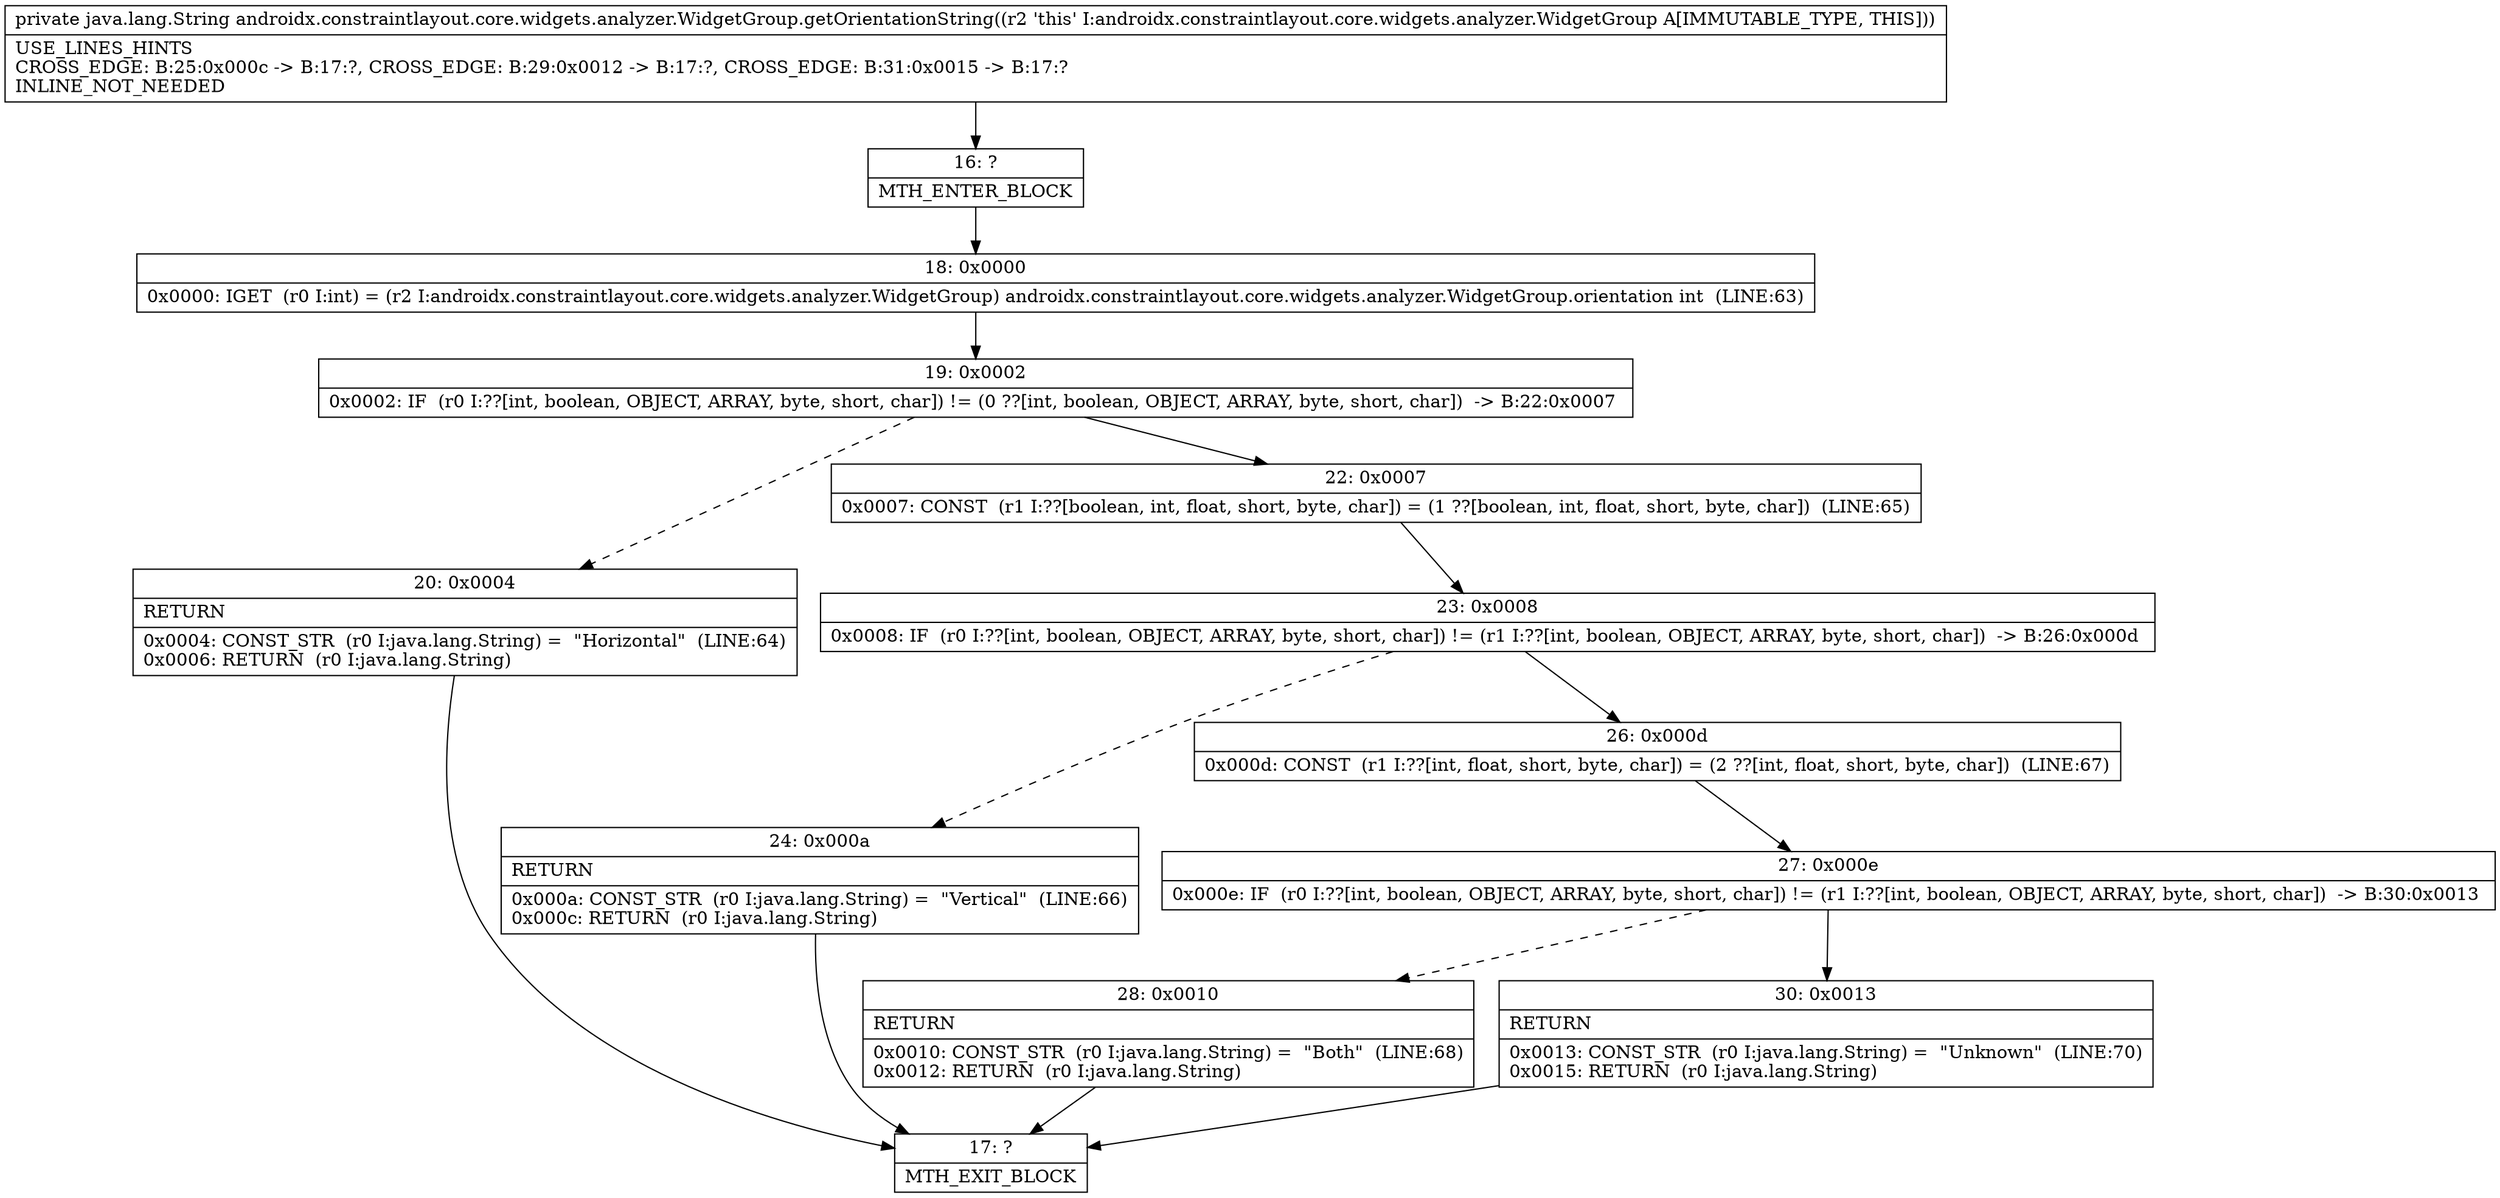 digraph "CFG forandroidx.constraintlayout.core.widgets.analyzer.WidgetGroup.getOrientationString()Ljava\/lang\/String;" {
Node_16 [shape=record,label="{16\:\ ?|MTH_ENTER_BLOCK\l}"];
Node_18 [shape=record,label="{18\:\ 0x0000|0x0000: IGET  (r0 I:int) = (r2 I:androidx.constraintlayout.core.widgets.analyzer.WidgetGroup) androidx.constraintlayout.core.widgets.analyzer.WidgetGroup.orientation int  (LINE:63)\l}"];
Node_19 [shape=record,label="{19\:\ 0x0002|0x0002: IF  (r0 I:??[int, boolean, OBJECT, ARRAY, byte, short, char]) != (0 ??[int, boolean, OBJECT, ARRAY, byte, short, char])  \-\> B:22:0x0007 \l}"];
Node_20 [shape=record,label="{20\:\ 0x0004|RETURN\l|0x0004: CONST_STR  (r0 I:java.lang.String) =  \"Horizontal\"  (LINE:64)\l0x0006: RETURN  (r0 I:java.lang.String) \l}"];
Node_17 [shape=record,label="{17\:\ ?|MTH_EXIT_BLOCK\l}"];
Node_22 [shape=record,label="{22\:\ 0x0007|0x0007: CONST  (r1 I:??[boolean, int, float, short, byte, char]) = (1 ??[boolean, int, float, short, byte, char])  (LINE:65)\l}"];
Node_23 [shape=record,label="{23\:\ 0x0008|0x0008: IF  (r0 I:??[int, boolean, OBJECT, ARRAY, byte, short, char]) != (r1 I:??[int, boolean, OBJECT, ARRAY, byte, short, char])  \-\> B:26:0x000d \l}"];
Node_24 [shape=record,label="{24\:\ 0x000a|RETURN\l|0x000a: CONST_STR  (r0 I:java.lang.String) =  \"Vertical\"  (LINE:66)\l0x000c: RETURN  (r0 I:java.lang.String) \l}"];
Node_26 [shape=record,label="{26\:\ 0x000d|0x000d: CONST  (r1 I:??[int, float, short, byte, char]) = (2 ??[int, float, short, byte, char])  (LINE:67)\l}"];
Node_27 [shape=record,label="{27\:\ 0x000e|0x000e: IF  (r0 I:??[int, boolean, OBJECT, ARRAY, byte, short, char]) != (r1 I:??[int, boolean, OBJECT, ARRAY, byte, short, char])  \-\> B:30:0x0013 \l}"];
Node_28 [shape=record,label="{28\:\ 0x0010|RETURN\l|0x0010: CONST_STR  (r0 I:java.lang.String) =  \"Both\"  (LINE:68)\l0x0012: RETURN  (r0 I:java.lang.String) \l}"];
Node_30 [shape=record,label="{30\:\ 0x0013|RETURN\l|0x0013: CONST_STR  (r0 I:java.lang.String) =  \"Unknown\"  (LINE:70)\l0x0015: RETURN  (r0 I:java.lang.String) \l}"];
MethodNode[shape=record,label="{private java.lang.String androidx.constraintlayout.core.widgets.analyzer.WidgetGroup.getOrientationString((r2 'this' I:androidx.constraintlayout.core.widgets.analyzer.WidgetGroup A[IMMUTABLE_TYPE, THIS]))  | USE_LINES_HINTS\lCROSS_EDGE: B:25:0x000c \-\> B:17:?, CROSS_EDGE: B:29:0x0012 \-\> B:17:?, CROSS_EDGE: B:31:0x0015 \-\> B:17:?\lINLINE_NOT_NEEDED\l}"];
MethodNode -> Node_16;Node_16 -> Node_18;
Node_18 -> Node_19;
Node_19 -> Node_20[style=dashed];
Node_19 -> Node_22;
Node_20 -> Node_17;
Node_22 -> Node_23;
Node_23 -> Node_24[style=dashed];
Node_23 -> Node_26;
Node_24 -> Node_17;
Node_26 -> Node_27;
Node_27 -> Node_28[style=dashed];
Node_27 -> Node_30;
Node_28 -> Node_17;
Node_30 -> Node_17;
}

